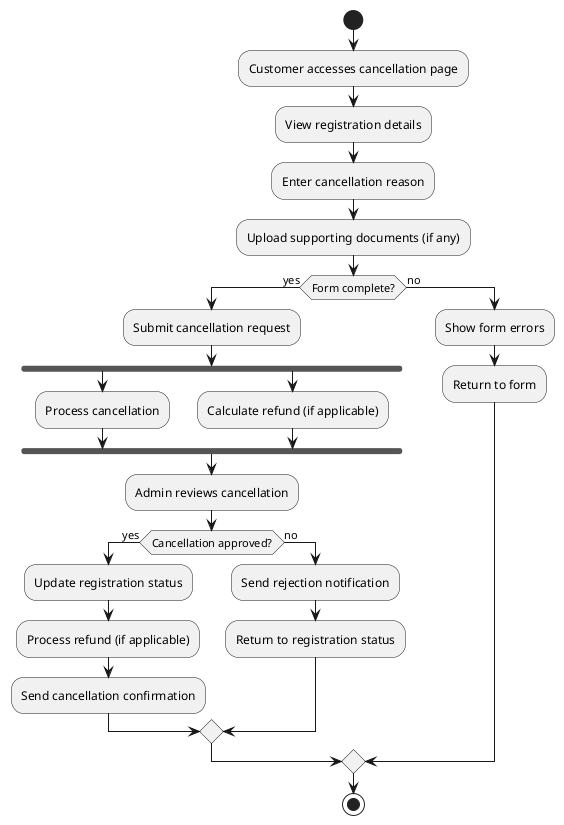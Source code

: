 @startuml Submit Cancellation Activity

start
:Customer accesses cancellation page;

:View registration details;
:Enter cancellation reason;
:Upload supporting documents (if any);

if (Form complete?) then (yes)
  :Submit cancellation request;
  
  fork 
    :Process cancellation;
  fork again
    :Calculate refund (if applicable);
  end fork

  :Admin reviews cancellation;
  
  if (Cancellation approved?) then (yes)
    :Update registration status;
    :Process refund (if applicable);
    :Send cancellation confirmation;
  else (no)
    :Send rejection notification;
    :Return to registration status;
  endif
else (no)
  :Show form errors;
  :Return to form;
endif

stop

@enduml
